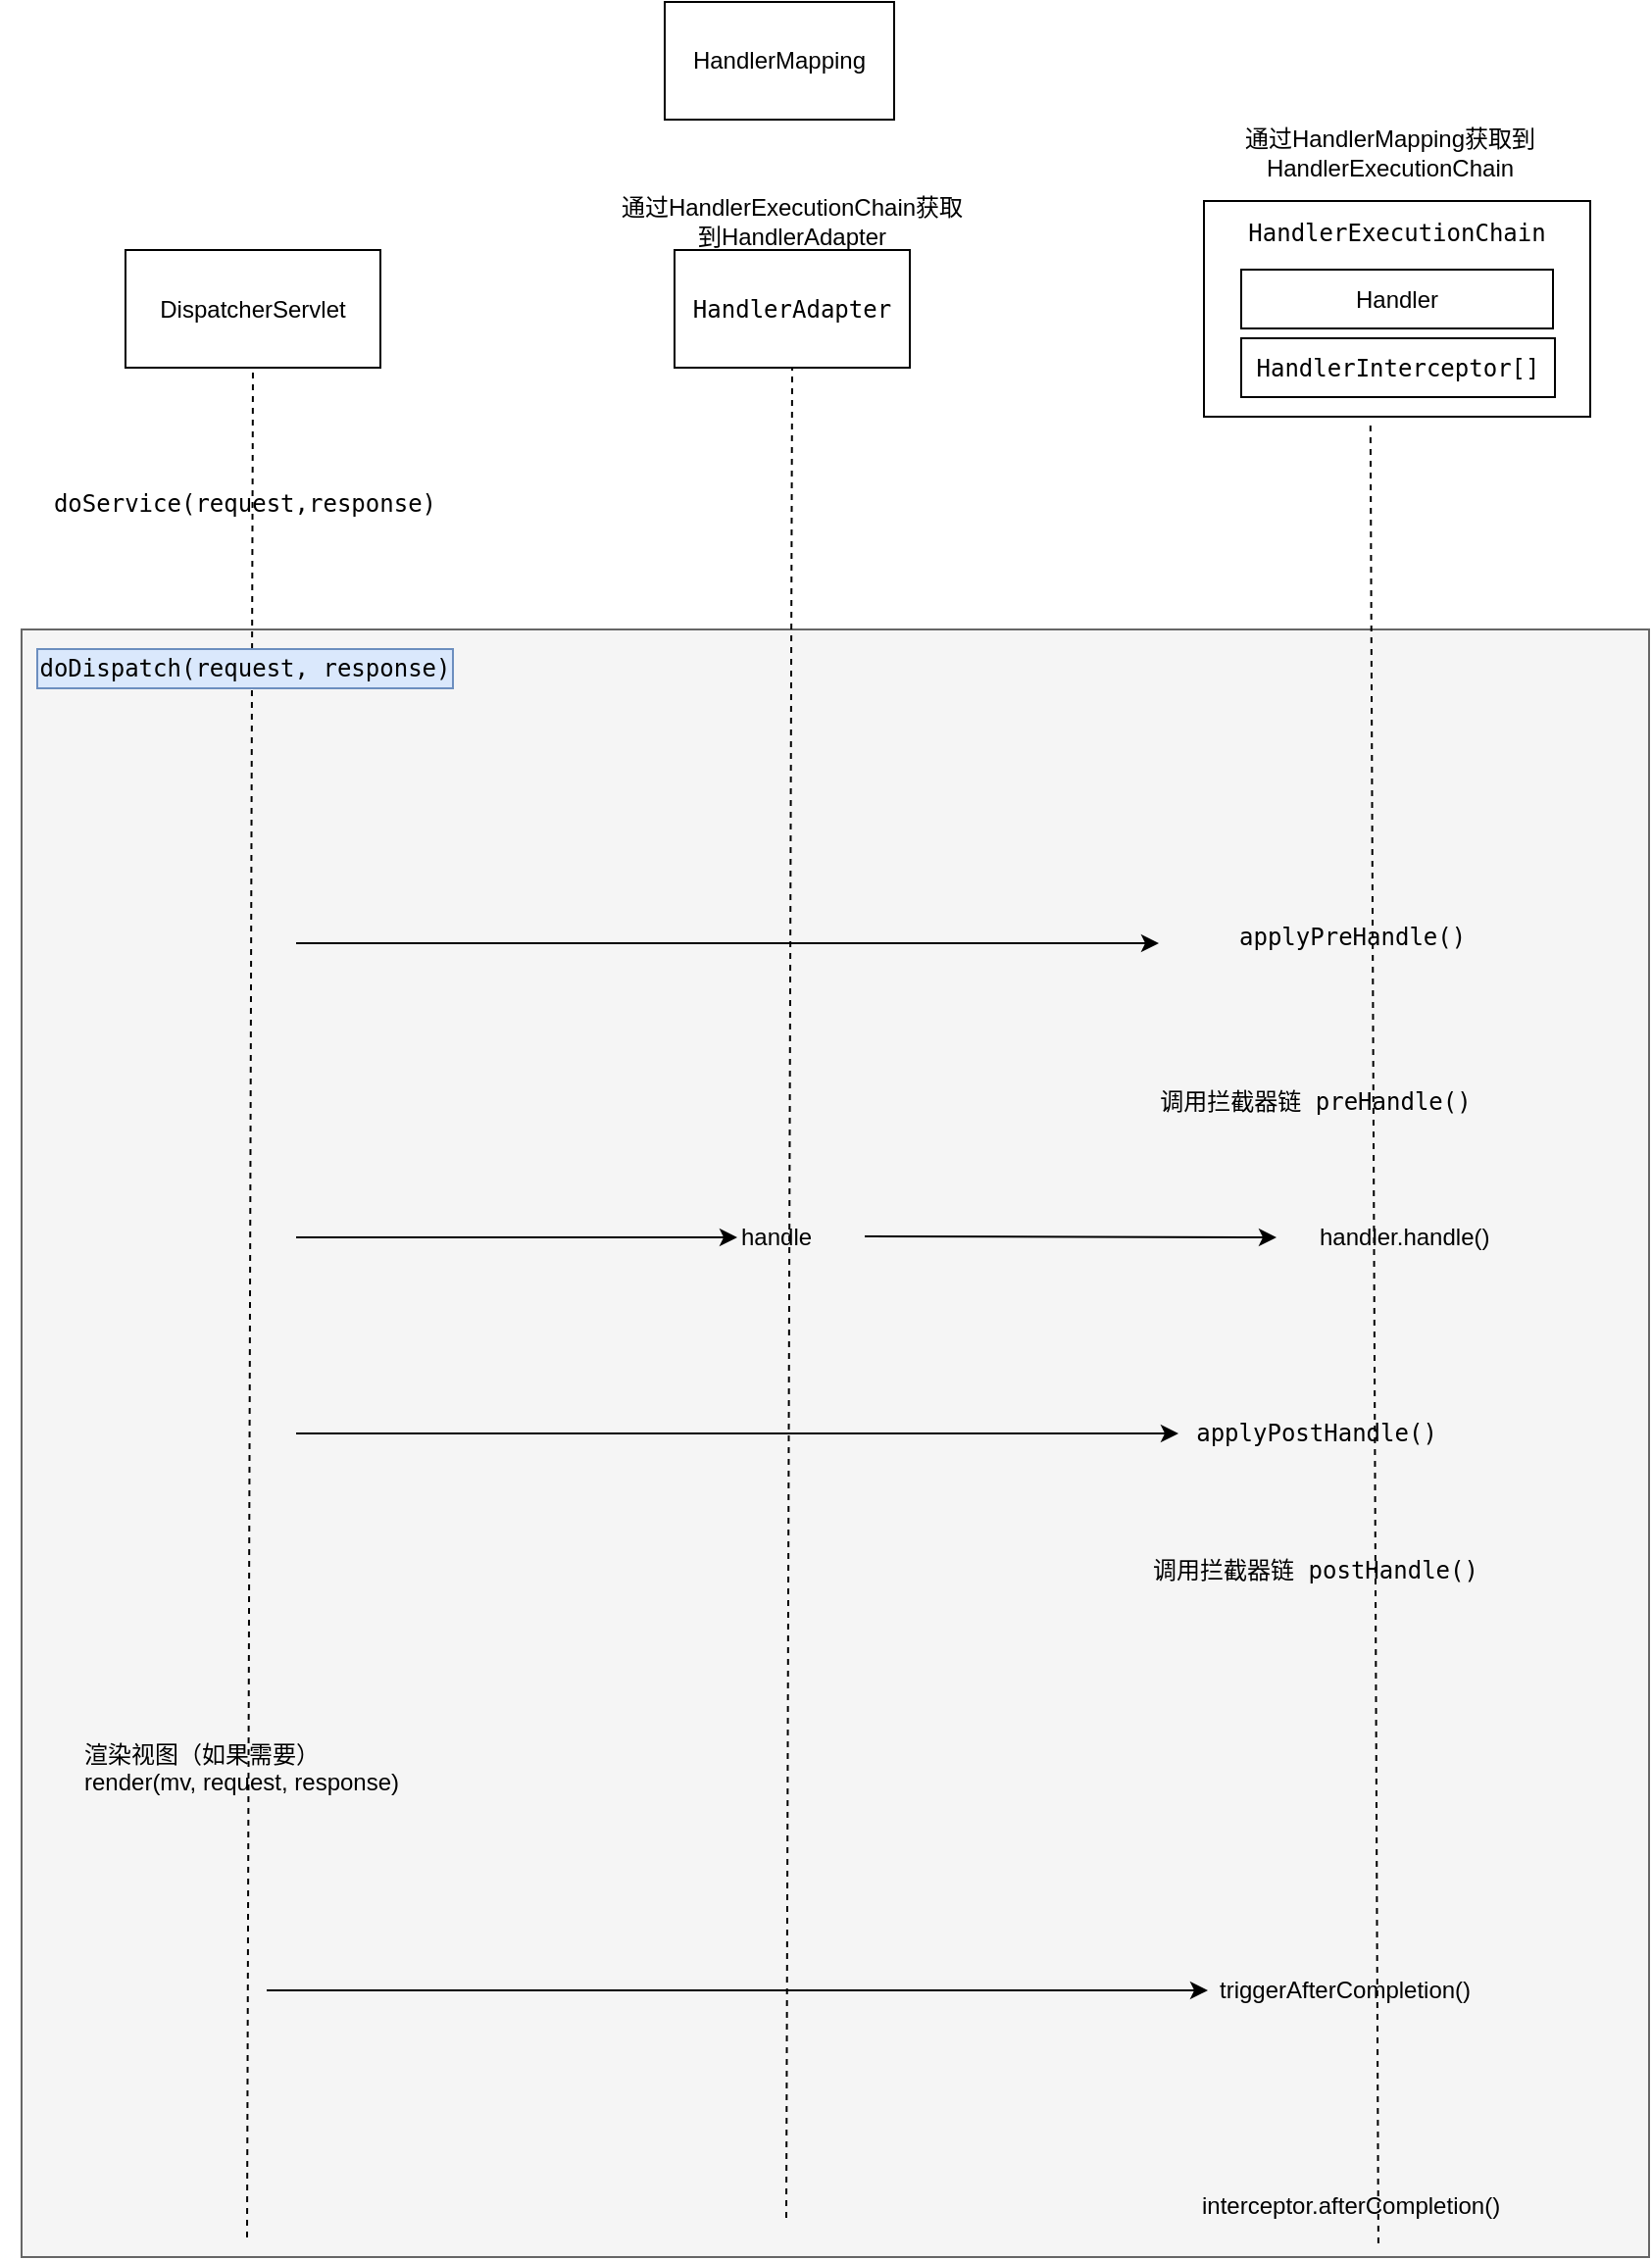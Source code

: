 <mxfile version="10.7.5" type="device"><diagram id="RJL4bhQ42MTEewRDPWw0" name="Page-1"><mxGraphModel dx="942" dy="1851" grid="1" gridSize="10" guides="1" tooltips="1" connect="1" arrows="1" fold="1" page="1" pageScale="1" pageWidth="827" pageHeight="1169" math="0" shadow="0"><root><mxCell id="0"/><mxCell id="1" parent="0"/><mxCell id="Qipe2WBGqv6uWHr5mXAs-62" value="" style="whiteSpace=wrap;html=1;aspect=fixed;fillColor=#f5f5f5;strokeColor=#666666;fontColor=#333333;" vertex="1" parent="1"><mxGeometry x="30" y="300" width="830" height="830" as="geometry"/></mxCell><mxCell id="Qipe2WBGqv6uWHr5mXAs-1" value="DispatcherServlet" style="rounded=0;whiteSpace=wrap;html=1;" vertex="1" parent="1"><mxGeometry x="83" y="106.5" width="130" height="60" as="geometry"/></mxCell><mxCell id="Qipe2WBGqv6uWHr5mXAs-3" value="&lt;pre&gt;HandlerAdapter&lt;/pre&gt;" style="rounded=0;whiteSpace=wrap;html=1;" vertex="1" parent="1"><mxGeometry x="363" y="106.5" width="120" height="60" as="geometry"/></mxCell><mxCell id="Qipe2WBGqv6uWHr5mXAs-4" value="HandlerMapping" style="rounded=0;whiteSpace=wrap;html=1;" vertex="1" parent="1"><mxGeometry x="358" y="-20" width="117" height="60" as="geometry"/></mxCell><mxCell id="Qipe2WBGqv6uWHr5mXAs-6" value="" style="group" vertex="1" connectable="0" parent="1"><mxGeometry x="633" y="81.5" width="197" height="110" as="geometry"/></mxCell><mxCell id="Qipe2WBGqv6uWHr5mXAs-2" value="&lt;pre&gt;HandlerExecutionChain&lt;/pre&gt;&lt;pre&gt;&lt;br&gt;&lt;/pre&gt;&lt;pre&gt;&lt;br&gt;&lt;/pre&gt;&lt;pre&gt;&lt;br&gt;&lt;/pre&gt;" style="rounded=0;whiteSpace=wrap;html=1;" vertex="1" parent="Qipe2WBGqv6uWHr5mXAs-6"><mxGeometry width="197" height="110" as="geometry"/></mxCell><mxCell id="Qipe2WBGqv6uWHr5mXAs-5" value="&lt;pre&gt;HandlerInterceptor[]&lt;/pre&gt;" style="rounded=0;whiteSpace=wrap;html=1;" vertex="1" parent="Qipe2WBGqv6uWHr5mXAs-6"><mxGeometry x="19" y="70" width="160" height="30" as="geometry"/></mxCell><mxCell id="Qipe2WBGqv6uWHr5mXAs-7" value="Handler" style="rounded=0;whiteSpace=wrap;html=1;" vertex="1" parent="Qipe2WBGqv6uWHr5mXAs-6"><mxGeometry x="19" y="35" width="159" height="30" as="geometry"/></mxCell><mxCell id="Qipe2WBGqv6uWHr5mXAs-12" value="&lt;span&gt;通过HandlerMapping获取到&lt;/span&gt;&lt;br&gt;&lt;span&gt;HandlerExecutionChain&lt;/span&gt;" style="text;html=1;strokeColor=none;fillColor=none;align=center;verticalAlign=middle;whiteSpace=wrap;rounded=0;" vertex="1" parent="1"><mxGeometry x="633" y="46.5" width="190" height="20" as="geometry"/></mxCell><mxCell id="Qipe2WBGqv6uWHr5mXAs-20" value="&lt;span&gt;通过HandlerExecutionChain获取到HandlerAdapter&lt;/span&gt;" style="text;html=1;strokeColor=none;fillColor=none;align=center;verticalAlign=middle;whiteSpace=wrap;rounded=0;" vertex="1" parent="1"><mxGeometry x="333" y="81.5" width="180" height="20" as="geometry"/></mxCell><mxCell id="Qipe2WBGqv6uWHr5mXAs-26" value="&lt;pre&gt;applyPreHandle()&lt;/pre&gt;" style="text;html=1;resizable=0;points=[];autosize=1;align=left;verticalAlign=top;spacingTop=-4;" vertex="1" parent="1"><mxGeometry x="649" y="435" width="130" height="40" as="geometry"/></mxCell><mxCell id="Qipe2WBGqv6uWHr5mXAs-33" value="handle" style="text;html=1;resizable=0;points=[];autosize=1;align=left;verticalAlign=top;spacingTop=-4;" vertex="1" parent="1"><mxGeometry x="395" y="600" width="50" height="20" as="geometry"/></mxCell><mxCell id="Qipe2WBGqv6uWHr5mXAs-34" value="" style="endArrow=none;dashed=1;html=1;entryX=0.5;entryY=1;entryDx=0;entryDy=0;" edge="1" parent="1" target="Qipe2WBGqv6uWHr5mXAs-3"><mxGeometry width="50" height="50" relative="1" as="geometry"><mxPoint x="420" y="1110" as="sourcePoint"/><mxPoint x="450" y="370" as="targetPoint"/></mxGeometry></mxCell><mxCell id="Qipe2WBGqv6uWHr5mXAs-35" value="" style="endArrow=none;dashed=1;html=1;entryX=0.5;entryY=1;entryDx=0;entryDy=0;" edge="1" parent="1" target="Qipe2WBGqv6uWHr5mXAs-1"><mxGeometry width="50" height="50" relative="1" as="geometry"><mxPoint x="145" y="1120" as="sourcePoint"/><mxPoint x="160" y="400" as="targetPoint"/><Array as="points"/></mxGeometry></mxCell><mxCell id="Qipe2WBGqv6uWHr5mXAs-37" value="" style="endArrow=classic;html=1;" edge="1" parent="1"><mxGeometry width="50" height="50" relative="1" as="geometry"><mxPoint x="170" y="460" as="sourcePoint"/><mxPoint x="610" y="460" as="targetPoint"/></mxGeometry></mxCell><mxCell id="Qipe2WBGqv6uWHr5mXAs-38" value="" style="endArrow=none;dashed=1;html=1;entryX=0.431;entryY=1.014;entryDx=0;entryDy=0;exitX=0.541;exitY=1.1;exitDx=0;exitDy=0;exitPerimeter=0;entryPerimeter=0;" edge="1" parent="1" source="Qipe2WBGqv6uWHr5mXAs-55" target="Qipe2WBGqv6uWHr5mXAs-2"><mxGeometry width="50" height="50" relative="1" as="geometry"><mxPoint x="720" y="1040" as="sourcePoint"/><mxPoint x="720" y="365" as="targetPoint"/></mxGeometry></mxCell><mxCell id="Qipe2WBGqv6uWHr5mXAs-39" value="" style="endArrow=classic;html=1;" edge="1" parent="1" target="Qipe2WBGqv6uWHr5mXAs-33"><mxGeometry width="50" height="50" relative="1" as="geometry"><mxPoint x="170" y="610" as="sourcePoint"/><mxPoint x="220" y="595" as="targetPoint"/></mxGeometry></mxCell><mxCell id="Qipe2WBGqv6uWHr5mXAs-41" value="" style="endArrow=classic;html=1;" edge="1" parent="1"><mxGeometry width="50" height="50" relative="1" as="geometry"><mxPoint x="460" y="609.5" as="sourcePoint"/><mxPoint x="670" y="610" as="targetPoint"/></mxGeometry></mxCell><mxCell id="Qipe2WBGqv6uWHr5mXAs-42" value="handler.handle()" style="text;html=1;resizable=0;points=[];autosize=1;align=left;verticalAlign=top;spacingTop=-4;" vertex="1" parent="1"><mxGeometry x="690" y="600" width="100" height="20" as="geometry"/></mxCell><mxCell id="Qipe2WBGqv6uWHr5mXAs-44" value="&lt;pre&gt;调用拦截器链 preHandle()&lt;/pre&gt;" style="text;html=1;strokeColor=none;fillColor=none;align=center;verticalAlign=middle;whiteSpace=wrap;rounded=0;" vertex="1" parent="1"><mxGeometry x="610" y="531" width="160" height="20" as="geometry"/></mxCell><mxCell id="Qipe2WBGqv6uWHr5mXAs-45" value="&lt;pre&gt;applyPostHandle()&lt;/pre&gt;" style="text;html=1;strokeColor=none;fillColor=none;align=center;verticalAlign=middle;whiteSpace=wrap;rounded=0;" vertex="1" parent="1"><mxGeometry x="634.5" y="700" width="111" height="20" as="geometry"/></mxCell><mxCell id="Qipe2WBGqv6uWHr5mXAs-51" value="&lt;pre&gt;调用拦截器链 postHandle()&lt;br&gt;&lt;/pre&gt;" style="text;html=1;strokeColor=none;fillColor=none;align=center;verticalAlign=middle;whiteSpace=wrap;rounded=0;" vertex="1" parent="1"><mxGeometry x="610" y="770" width="160" height="20" as="geometry"/></mxCell><mxCell id="Qipe2WBGqv6uWHr5mXAs-52" value="渲染视图（如果需要）&lt;br&gt;render(mv, request, response)" style="text;html=1;" vertex="1" parent="1"><mxGeometry x="60" y="860" width="190" height="40" as="geometry"/></mxCell><mxCell id="Qipe2WBGqv6uWHr5mXAs-53" value="triggerAfterCompletion()" style="text;html=1;" vertex="1" parent="1"><mxGeometry x="639" y="980" width="150" height="30" as="geometry"/></mxCell><mxCell id="Qipe2WBGqv6uWHr5mXAs-55" value="interceptor.afterCompletion()" style="text;html=1;" vertex="1" parent="1"><mxGeometry x="630" y="1090" width="170" height="30" as="geometry"/></mxCell><mxCell id="Qipe2WBGqv6uWHr5mXAs-56" value="" style="endArrow=classic;html=1;" edge="1" parent="1"><mxGeometry width="50" height="50" relative="1" as="geometry"><mxPoint x="155" y="994" as="sourcePoint"/><mxPoint x="635" y="994" as="targetPoint"/></mxGeometry></mxCell><mxCell id="Qipe2WBGqv6uWHr5mXAs-57" value="" style="endArrow=classic;html=1;" edge="1" parent="1"><mxGeometry width="50" height="50" relative="1" as="geometry"><mxPoint x="170" y="710" as="sourcePoint"/><mxPoint x="620" y="710" as="targetPoint"/></mxGeometry></mxCell><mxCell id="Qipe2WBGqv6uWHr5mXAs-59" value="&lt;pre&gt;doService(request,response)&lt;/pre&gt;" style="text;html=1;strokeColor=none;fillColor=none;align=center;verticalAlign=middle;whiteSpace=wrap;rounded=0;" vertex="1" parent="1"><mxGeometry x="19" y="223.5" width="250" height="25" as="geometry"/></mxCell><mxCell id="Qipe2WBGqv6uWHr5mXAs-61" value="&lt;pre&gt;doDispatch(request, response)&lt;/pre&gt;" style="text;html=1;strokeColor=#6c8ebf;fillColor=#dae8fc;align=center;verticalAlign=middle;whiteSpace=wrap;rounded=0;" vertex="1" parent="1"><mxGeometry x="38" y="310" width="212" height="20" as="geometry"/></mxCell></root></mxGraphModel></diagram></mxfile>